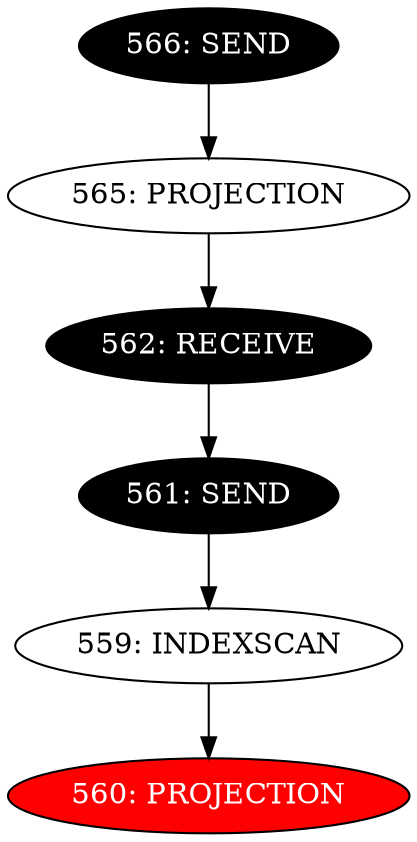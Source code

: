digraph name {
559 [label="559: INDEXSCAN" ];
559 -> 560;
560 [label="560: PROJECTION" fontcolor="white" style="filled" fillcolor="red"];
561 [label="561: SEND" fontcolor="white" style="filled" fillcolor="black"];
561 -> 559;
562 [label="562: RECEIVE" fontcolor="white" style="filled" fillcolor="black"];
562 -> 561;
565 [label="565: PROJECTION" ];
565 -> 562;
566 [label="566: SEND" fontcolor="white" style="filled" fillcolor="black"];
566 -> 565;

}

